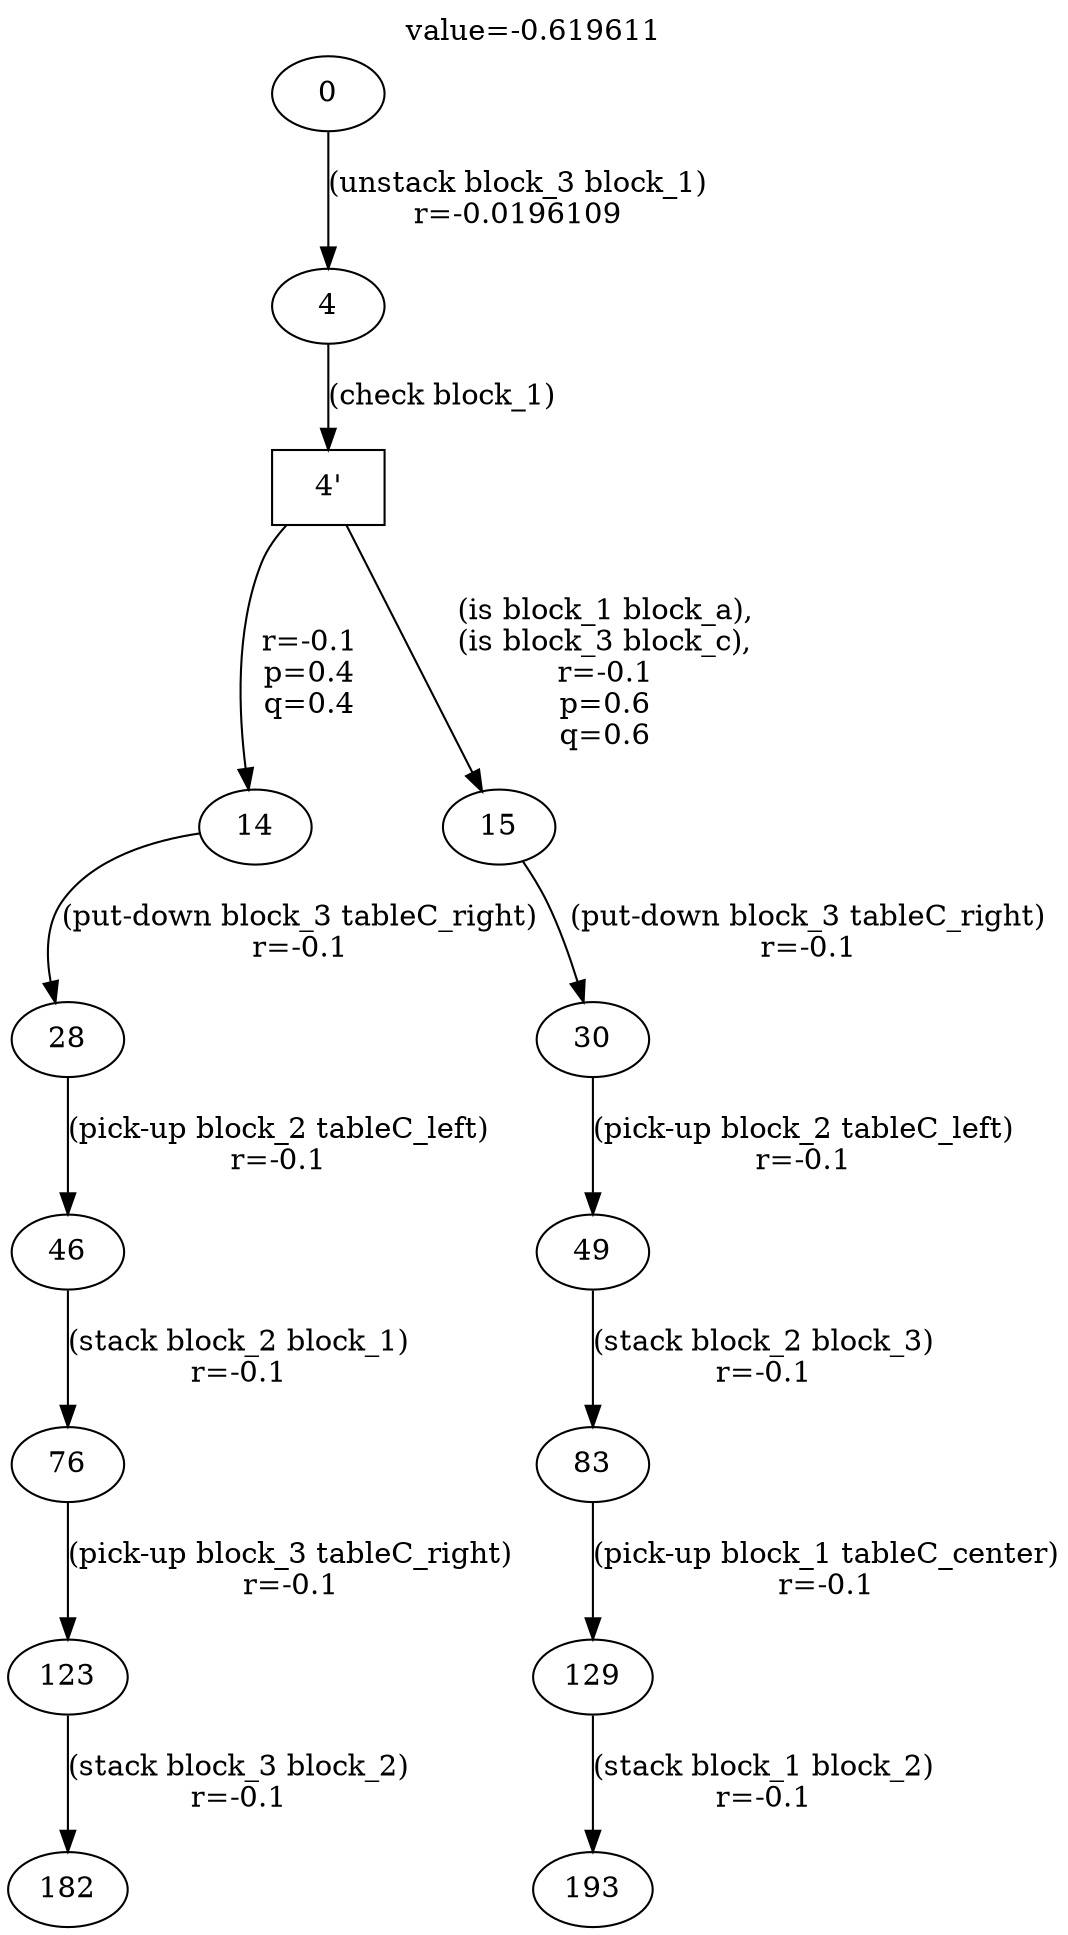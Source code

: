 digraph g{
label="value=-0.619611"
labelloc=top
0->4 [ label="(unstack block_3 block_1)
r=-0.0196109" ];
"4'" [ shape=box ] ;
4->"4'" [ label="(check block_1)" ];
"4'"->14 [ label="
r=-0.1
p=0.4
q=0.4" ];
14->28 [ label="(put-down block_3 tableC_right)
r=-0.1" ];
28->46 [ label="(pick-up block_2 tableC_left)
r=-0.1" ];
46->76 [ label="(stack block_2 block_1)
r=-0.1" ];
76->123 [ label="(pick-up block_3 tableC_right)
r=-0.1" ];
123->182 [ label="(stack block_3 block_2)
r=-0.1" ];
"4'"->15 [ label="
(is block_1 block_a),
(is block_3 block_c),
r=-0.1
p=0.6
q=0.6" ];
15->30 [ label="(put-down block_3 tableC_right)
r=-0.1" ];
30->49 [ label="(pick-up block_2 tableC_left)
r=-0.1" ];
49->83 [ label="(stack block_2 block_3)
r=-0.1" ];
83->129 [ label="(pick-up block_1 tableC_center)
r=-0.1" ];
129->193 [ label="(stack block_1 block_2)
r=-0.1" ];
}
